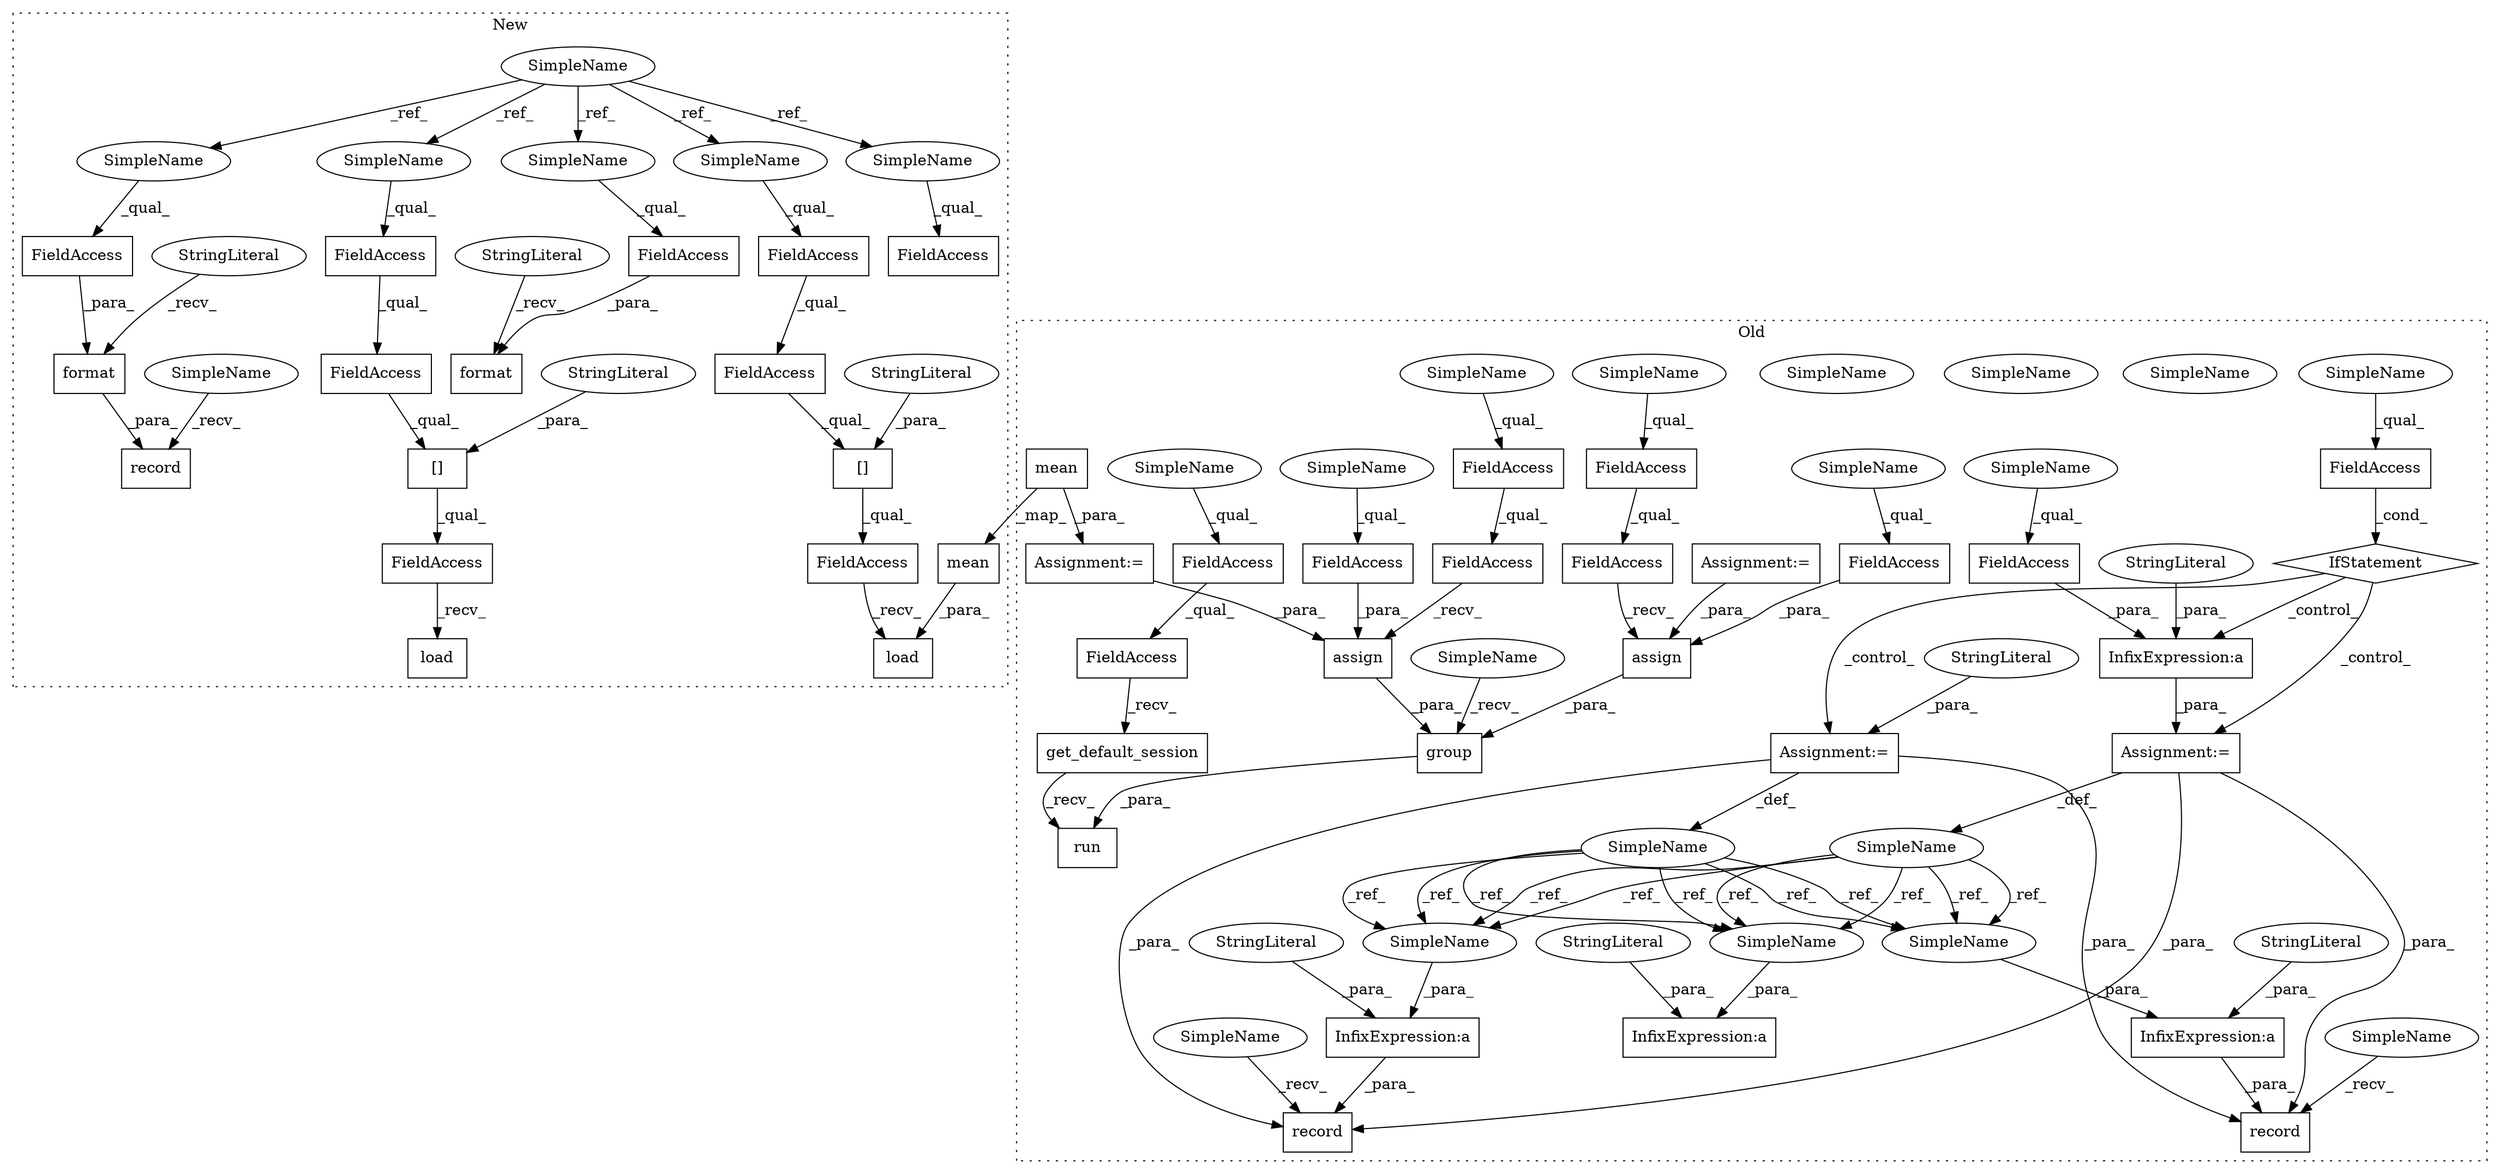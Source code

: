 digraph G {
subgraph cluster0 {
1 [label="group" a="32" s="3909,4020" l="6,1" shape="box"];
3 [label="assign" a="32" s="3990,4019" l="7,1" shape="box"];
4 [label="FieldAccess" a="22" s="3969" l="17" shape="box"];
6 [label="mean" a="32" s="3781,3795" l="5,1" shape="box"];
9 [label="FieldAccess" a="22" s="3969" l="20" shape="box"];
11 [label="FieldAccess" a="22" s="3997" l="14" shape="box"];
12 [label="FieldAccess" a="22" s="3851" l="17" shape="box"];
13 [label="FieldAccess" a="22" s="3915" l="17" shape="box"];
14 [label="FieldAccess" a="22" s="3851" l="20" shape="box"];
15 [label="FieldAccess" a="22" s="3915" l="20" shape="box"];
23 [label="FieldAccess" a="22" s="4343" l="9" shape="box"];
24 [label="InfixExpression:a" a="27" s="4352" l="3" shape="box"];
25 [label="InfixExpression:a" a="27" s="4423" l="3" shape="box"];
26 [label="InfixExpression:a" a="27" s="4549" l="3" shape="box"];
27 [label="InfixExpression:a" a="27" s="4602" l="3" shape="box"];
28 [label="FieldAccess" a="22" s="4316" l="9" shape="box"];
29 [label="FieldAccess" a="22" s="3943" l="15" shape="box"];
30 [label="SimpleName" a="42" s="4381" l="6" shape="ellipse"];
31 [label="SimpleName" a="42" s="4335" l="6" shape="ellipse"];
37 [label="record" a="32" s="4536,4574" l="7,1" shape="box"];
38 [label="run" a="32" s="3894,4021" l="4,1" shape="box"];
40 [label="record" a="32" s="4410,4450" l="7,1" shape="box"];
41 [label="IfStatement" a="25" s="4312,4325" l="4,2" shape="diamond"];
42 [label="get_default_session" a="32" s="3872" l="21" shape="box"];
43 [label="Assignment:=" a="7" s="3811" l="1" shape="box"];
45 [label="Assignment:=" a="7" s="4387" l="1" shape="box"];
46 [label="StringLiteral" a="45" s="4388" l="2" shape="ellipse"];
47 [label="Assignment:=" a="7" s="3774" l="1" shape="box"];
50 [label="Assignment:=" a="7" s="4341" l="1" shape="box"];
51 [label="StringLiteral" a="45" s="4552" l="11" shape="ellipse"];
52 [label="StringLiteral" a="45" s="4605" l="7" shape="ellipse"];
54 [label="StringLiteral" a="45" s="4426" l="12" shape="ellipse"];
55 [label="StringLiteral" a="45" s="4355" l="3" shape="ellipse"];
56 [label="assign" a="32" s="3936,3967" l="7,1" shape="box"];
57 [label="SimpleName" a="42" s="4402" l="7" shape="ellipse"];
58 [label="SimpleName" a="42" s="4528" l="7" shape="ellipse"];
65 [label="SimpleName" a="42" s="3997" l="4" shape="ellipse"];
66 [label="SimpleName" a="42" s="4343" l="4" shape="ellipse"];
67 [label="SimpleName" a="42" s="3943" l="4" shape="ellipse"];
68 [label="SimpleName" a="42" s="4316" l="4" shape="ellipse"];
69 [label="SimpleName" a="42" s="4596" l="6" shape="ellipse"];
70 [label="SimpleName" a="42" s="4417" l="6" shape="ellipse"];
71 [label="SimpleName" a="42" s="4543" l="6" shape="ellipse"];
72 [label="SimpleName" a="42" s="3915" l="10" shape="ellipse"];
73 [label="SimpleName" a="42" s="3851" l="10" shape="ellipse"];
74 [label="SimpleName" a="42" s="3898" l="10" shape="ellipse"];
75 [label="SimpleName" a="42" s="3969" l="10" shape="ellipse"];
76 [label="SimpleName" a="42" s="4543" l="6" shape="ellipse"];
77 [label="SimpleName" a="42" s="4596" l="6" shape="ellipse"];
78 [label="SimpleName" a="42" s="4417" l="6" shape="ellipse"];
label = "Old";
style="dotted";
}
subgraph cluster1 {
2 [label="load" a="32" s="3849,3875" l="5,1" shape="box"];
5 [label="mean" a="32" s="3860,3874" l="5,1" shape="box"];
7 [label="FieldAccess" a="22" s="3811" l="37" shape="box"];
8 [label="[]" a="2" s="3811,3840" l="20,1" shape="box"];
10 [label="FieldAccess" a="22" s="3811" l="19" shape="box"];
16 [label="FieldAccess" a="22" s="3811" l="10" shape="box"];
17 [label="SimpleName" a="42" s="3625" l="4" shape="ellipse"];
18 [label="FieldAccess" a="22" s="3884" l="10" shape="box"];
19 [label="FieldAccess" a="22" s="3884" l="19" shape="box"];
20 [label="[]" a="2" s="3884,3913" l="20,1" shape="box"];
21 [label="FieldAccess" a="22" s="3884" l="36" shape="box"];
22 [label="load" a="32" s="3921,3955" l="5,1" shape="box"];
32 [label="FieldAccess" a="22" s="4444" l="10" shape="box"];
33 [label="format" a="32" s="4437,4454" l="7,1" shape="box"];
34 [label="FieldAccess" a="22" s="4506" l="10" shape="box"];
35 [label="format" a="32" s="4499,4516" l="7,1" shape="box"];
36 [label="FieldAccess" a="22" s="4306" l="10" shape="box"];
39 [label="record" a="32" s="4415,4466" l="7,1" shape="box"];
44 [label="StringLiteral" a="45" s="4488" l="10" shape="ellipse"];
48 [label="StringLiteral" a="45" s="4422" l="14" shape="ellipse"];
49 [label="StringLiteral" a="45" s="3831" l="9" shape="ellipse"];
53 [label="StringLiteral" a="45" s="3904" l="9" shape="ellipse"];
59 [label="SimpleName" a="42" s="4506" l="4" shape="ellipse"];
60 [label="SimpleName" a="42" s="3884" l="4" shape="ellipse"];
61 [label="SimpleName" a="42" s="4444" l="4" shape="ellipse"];
62 [label="SimpleName" a="42" s="3811" l="4" shape="ellipse"];
63 [label="SimpleName" a="42" s="4306" l="4" shape="ellipse"];
64 [label="SimpleName" a="42" s="4407" l="7" shape="ellipse"];
label = "New";
style="dotted";
}
1 -> 38 [label="_para_"];
3 -> 1 [label="_para_"];
4 -> 9 [label="_qual_"];
5 -> 2 [label="_para_"];
6 -> 5 [label="_map_"];
6 -> 47 [label="_para_"];
7 -> 2 [label="_recv_"];
8 -> 7 [label="_qual_"];
9 -> 3 [label="_recv_"];
10 -> 8 [label="_qual_"];
11 -> 3 [label="_para_"];
12 -> 14 [label="_qual_"];
13 -> 15 [label="_qual_"];
14 -> 42 [label="_recv_"];
15 -> 56 [label="_recv_"];
16 -> 10 [label="_qual_"];
17 -> 59 [label="_ref_"];
17 -> 63 [label="_ref_"];
17 -> 60 [label="_ref_"];
17 -> 62 [label="_ref_"];
17 -> 61 [label="_ref_"];
18 -> 19 [label="_qual_"];
19 -> 20 [label="_qual_"];
20 -> 21 [label="_qual_"];
21 -> 22 [label="_recv_"];
23 -> 24 [label="_para_"];
24 -> 50 [label="_para_"];
25 -> 40 [label="_para_"];
26 -> 37 [label="_para_"];
28 -> 41 [label="_cond_"];
29 -> 56 [label="_para_"];
30 -> 76 [label="_ref_"];
30 -> 76 [label="_ref_"];
30 -> 78 [label="_ref_"];
30 -> 78 [label="_ref_"];
30 -> 77 [label="_ref_"];
30 -> 77 [label="_ref_"];
31 -> 76 [label="_ref_"];
31 -> 77 [label="_ref_"];
31 -> 78 [label="_ref_"];
31 -> 76 [label="_ref_"];
31 -> 78 [label="_ref_"];
31 -> 77 [label="_ref_"];
32 -> 33 [label="_para_"];
33 -> 39 [label="_para_"];
34 -> 35 [label="_para_"];
41 -> 50 [label="_control_"];
41 -> 45 [label="_control_"];
41 -> 24 [label="_control_"];
42 -> 38 [label="_recv_"];
43 -> 3 [label="_para_"];
44 -> 35 [label="_recv_"];
45 -> 40 [label="_para_"];
45 -> 30 [label="_def_"];
45 -> 37 [label="_para_"];
46 -> 45 [label="_para_"];
47 -> 56 [label="_para_"];
48 -> 33 [label="_recv_"];
49 -> 8 [label="_para_"];
50 -> 40 [label="_para_"];
50 -> 31 [label="_def_"];
50 -> 37 [label="_para_"];
51 -> 26 [label="_para_"];
52 -> 27 [label="_para_"];
53 -> 20 [label="_para_"];
54 -> 25 [label="_para_"];
55 -> 24 [label="_para_"];
56 -> 1 [label="_para_"];
57 -> 40 [label="_recv_"];
58 -> 37 [label="_recv_"];
59 -> 34 [label="_qual_"];
60 -> 18 [label="_qual_"];
61 -> 32 [label="_qual_"];
62 -> 16 [label="_qual_"];
63 -> 36 [label="_qual_"];
64 -> 39 [label="_recv_"];
65 -> 11 [label="_qual_"];
66 -> 23 [label="_qual_"];
67 -> 29 [label="_qual_"];
68 -> 28 [label="_qual_"];
72 -> 13 [label="_qual_"];
73 -> 12 [label="_qual_"];
74 -> 1 [label="_recv_"];
75 -> 4 [label="_qual_"];
76 -> 26 [label="_para_"];
77 -> 27 [label="_para_"];
78 -> 25 [label="_para_"];
}